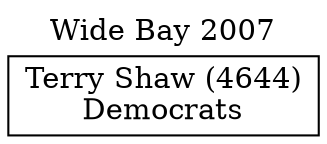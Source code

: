 // House preference flow
digraph "Terry Shaw (4644)_Wide Bay_2007" {
	graph [label="Wide Bay 2007" labelloc=t mclimit=10]
	node [shape=box]
	"Terry Shaw (4644)" [label="Terry Shaw (4644)
Democrats"]
}
